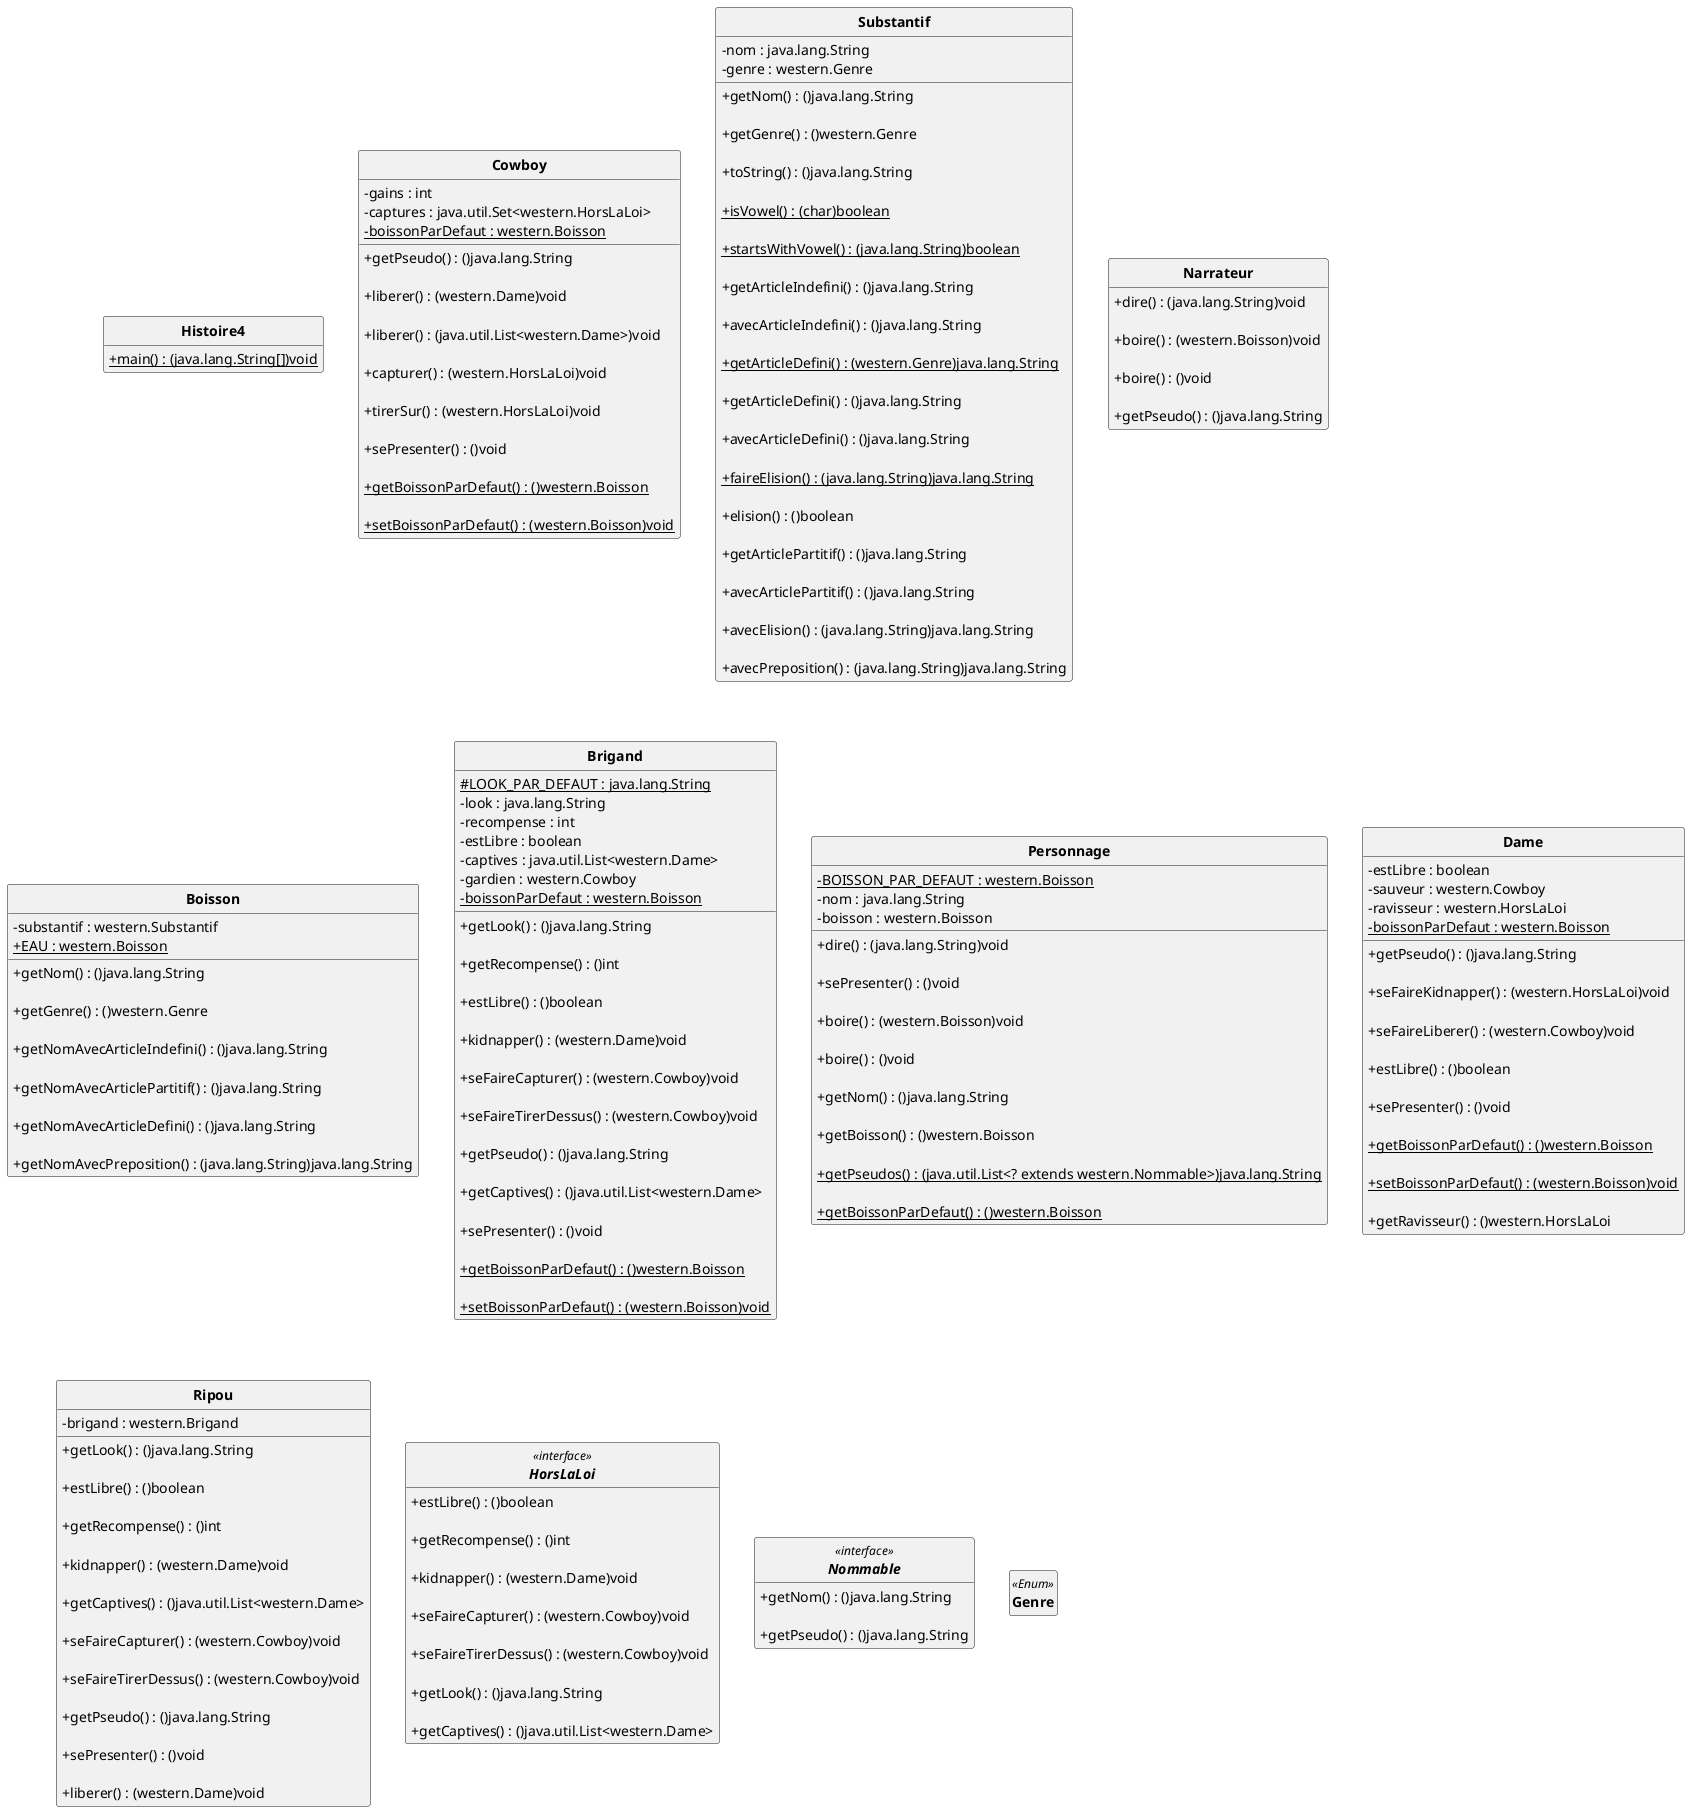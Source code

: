 @startuml
'https://plantuml.com/class-diagram
skinparam classAttributeIconSize 0
skinparam classFontStyle Bold
skinparam style strictuml
hide empty members

class Histoire4{
+{static}  main() : (java.lang.String[])void

}
class Cowboy{
- gains : int
- captures : java.util.Set<western.HorsLaLoi>
-{static}  boissonParDefaut : western.Boisson
+ getPseudo() : ()java.lang.String

+ liberer() : (western.Dame)void

+ liberer() : (java.util.List<western.Dame>)void

+ capturer() : (western.HorsLaLoi)void

+ tirerSur() : (western.HorsLaLoi)void

+ sePresenter() : ()void

+{static}  getBoissonParDefaut() : ()western.Boisson

+{static}  setBoissonParDefaut() : (western.Boisson)void

}
class Substantif{
- nom : java.lang.String
- genre : western.Genre
+ getNom() : ()java.lang.String

+ getGenre() : ()western.Genre

+ toString() : ()java.lang.String

+{static}  isVowel() : (char)boolean

+{static}  startsWithVowel() : (java.lang.String)boolean

+ getArticleIndefini() : ()java.lang.String

+ avecArticleIndefini() : ()java.lang.String

+{static}  getArticleDefini() : (western.Genre)java.lang.String

+ getArticleDefini() : ()java.lang.String

+ avecArticleDefini() : ()java.lang.String

+{static}  faireElision() : (java.lang.String)java.lang.String

+ elision() : ()boolean

+ getArticlePartitif() : ()java.lang.String

+ avecArticlePartitif() : ()java.lang.String

+ avecElision() : (java.lang.String)java.lang.String

+ avecPreposition() : (java.lang.String)java.lang.String

}
class Narrateur{
+ dire() : (java.lang.String)void

+ boire() : (western.Boisson)void

+ boire() : ()void

+ getPseudo() : ()java.lang.String

}
class Boisson{
- substantif : western.Substantif
+{static}  EAU : western.Boisson
+ getNom() : ()java.lang.String

+ getGenre() : ()western.Genre

+ getNomAvecArticleIndefini() : ()java.lang.String

+ getNomAvecArticlePartitif() : ()java.lang.String

+ getNomAvecArticleDefini() : ()java.lang.String

+ getNomAvecPreposition() : (java.lang.String)java.lang.String

}
class Brigand{
#{static}  LOOK_PAR_DEFAUT : java.lang.String
- look : java.lang.String
- recompense : int
- estLibre : boolean
- captives : java.util.List<western.Dame>
- gardien : western.Cowboy
-{static}  boissonParDefaut : western.Boisson
+ getLook() : ()java.lang.String

+ getRecompense() : ()int

+ estLibre() : ()boolean

+ kidnapper() : (western.Dame)void

+ seFaireCapturer() : (western.Cowboy)void

+ seFaireTirerDessus() : (western.Cowboy)void

+ getPseudo() : ()java.lang.String

+ getCaptives() : ()java.util.List<western.Dame>

+ sePresenter() : ()void

+{static}  getBoissonParDefaut() : ()western.Boisson

+{static}  setBoissonParDefaut() : (western.Boisson)void

}
class Personnage{
-{static}  BOISSON_PAR_DEFAUT : western.Boisson
- nom : java.lang.String
- boisson : western.Boisson
+ dire() : (java.lang.String)void

+ sePresenter() : ()void

+ boire() : (western.Boisson)void

+ boire() : ()void

+ getNom() : ()java.lang.String

+ getBoisson() : ()western.Boisson

+{static}  getPseudos() : (java.util.List<? extends western.Nommable>)java.lang.String

+{static}  getBoissonParDefaut() : ()western.Boisson

}
class Dame{
- estLibre : boolean
- sauveur : western.Cowboy
- ravisseur : western.HorsLaLoi
-{static}  boissonParDefaut : western.Boisson
+ getPseudo() : ()java.lang.String

+ seFaireKidnapper() : (western.HorsLaLoi)void

+ seFaireLiberer() : (western.Cowboy)void

+ estLibre() : ()boolean

+ sePresenter() : ()void

+{static}  getBoissonParDefaut() : ()western.Boisson

+{static}  setBoissonParDefaut() : (western.Boisson)void

+ getRavisseur() : ()western.HorsLaLoi

}
class Ripou{
- brigand : western.Brigand
+ getLook() : ()java.lang.String

+ estLibre() : ()boolean

+ getRecompense() : ()int

+ kidnapper() : (western.Dame)void

+ getCaptives() : ()java.util.List<western.Dame>

+ seFaireCapturer() : (western.Cowboy)void

+ seFaireTirerDessus() : (western.Cowboy)void

+ getPseudo() : ()java.lang.String

+ sePresenter() : ()void

+ liberer() : (western.Dame)void

}
interface HorsLaLoi<<interface>>{
+ estLibre() : ()boolean

+ getRecompense() : ()int

+ kidnapper() : (western.Dame)void

+ seFaireCapturer() : (western.Cowboy)void

+ seFaireTirerDessus() : (western.Cowboy)void

+ getLook() : ()java.lang.String

+ getCaptives() : ()java.util.List<western.Dame>

}
interface Nommable<<interface>>{
+ getNom() : ()java.lang.String

+ getPseudo() : ()java.lang.String

}
enum Genre<<Enum>>{
}

@enduml
